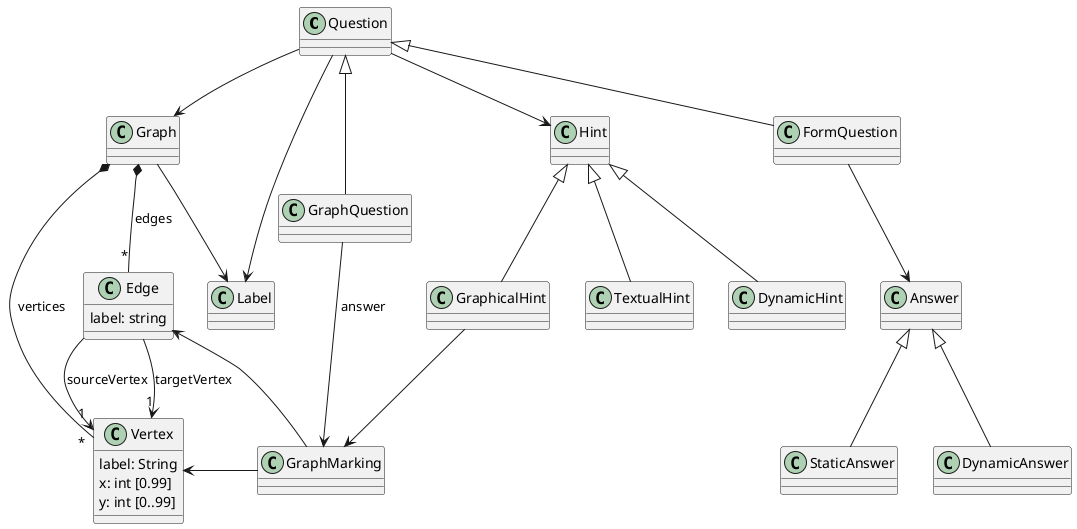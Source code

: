 @startuml
class Question
class GraphQuestion
class FormQuestion

Question <|-- FormQuestion
Question <|-- GraphQuestion

class Answer
class StaticAnswer
class DynamicAnswer

Answer <|-- StaticAnswer
Answer <|-- DynamicAnswer

class Hint
class TextualHint
class DynamicHint
class GraphicalHint

Hint <|-- TextualHint
Hint <|-- DynamicHint
Hint <|-- GraphicalHint

Question --> Hint


FormQuestion --> Answer
GraphQuestion --> GraphMarking : answer
GraphicalHint --> GraphMarking

GraphMarking -left-> Vertex
GraphMarking -left-> Edge

class Label
Question --> Label
Graph --> Label

class Graph
class Edge {
    label: string
}
class Vertex {
    label: String
    x: int [0.99]
    y: int [0..99]
}
Graph *-- "*" Edge: edges
Graph *-- "*" Vertex: vertices
Edge --> "1" Vertex: sourceVertex
Edge --> "1" Vertex: targetVertex

Question --> Graph


@enduml

